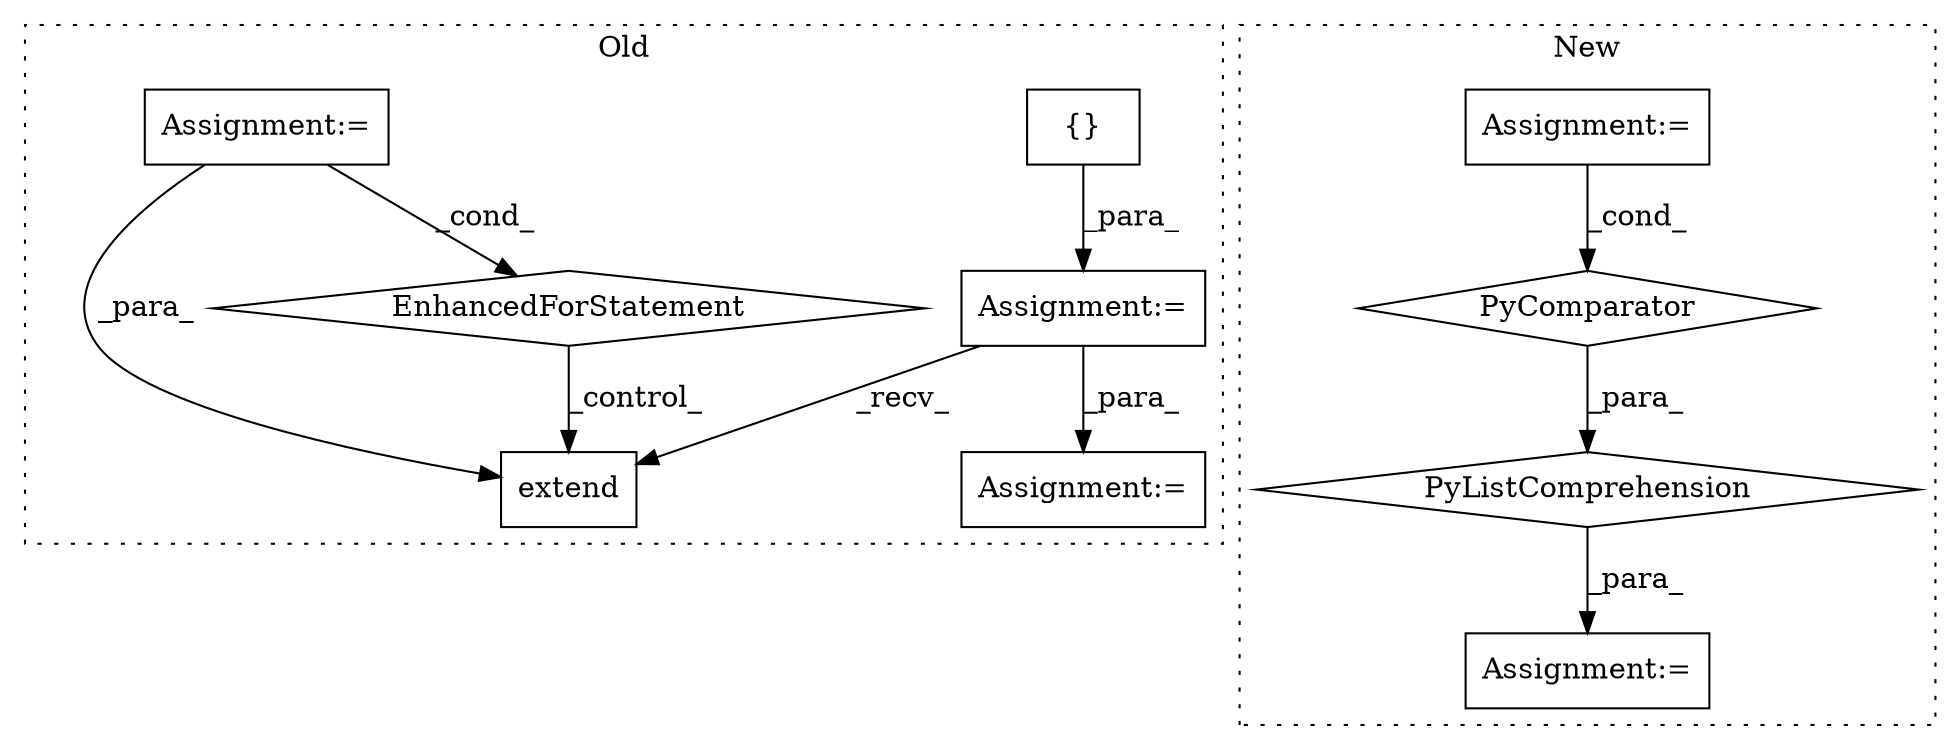 digraph G {
subgraph cluster0 {
1 [label="extend" a="32" s="14096,14104" l="7,1" shape="box"];
6 [label="Assignment:=" a="7" s="13990" l="1" shape="box"];
7 [label="{}" a="4" s="14000" l="2" shape="box"];
8 [label="Assignment:=" a="7" s="14008,14078" l="53,2" shape="box"];
9 [label="EnhancedForStatement" a="70" s="14008,14078" l="53,2" shape="diamond"];
10 [label="Assignment:=" a="7" s="14124" l="1" shape="box"];
label = "Old";
style="dotted";
}
subgraph cluster1 {
2 [label="PyComparator" a="113" s="13503" l="17" shape="diamond"];
3 [label="Assignment:=" a="7" s="13503" l="17" shape="box"];
4 [label="PyListComprehension" a="109" s="13358" l="170" shape="diamond"];
5 [label="Assignment:=" a="7" s="13334" l="1" shape="box"];
label = "New";
style="dotted";
}
2 -> 4 [label="_para_"];
3 -> 2 [label="_cond_"];
4 -> 5 [label="_para_"];
6 -> 10 [label="_para_"];
6 -> 1 [label="_recv_"];
7 -> 6 [label="_para_"];
8 -> 9 [label="_cond_"];
8 -> 1 [label="_para_"];
9 -> 1 [label="_control_"];
}